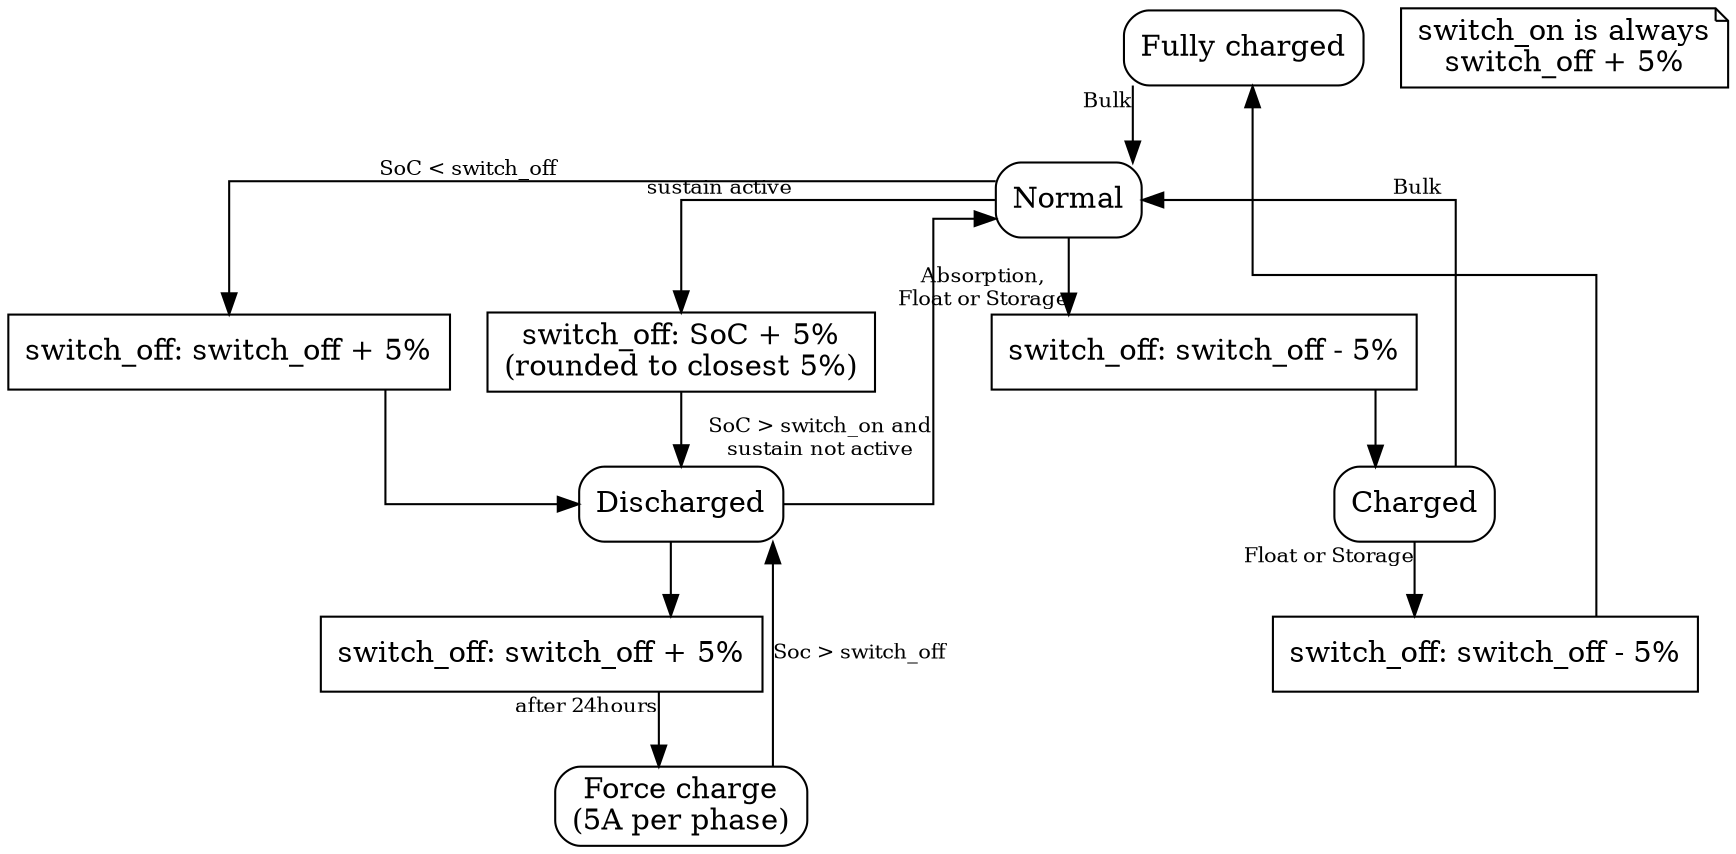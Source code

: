 digraph {
    graph [splines=ortho];
    edge [weight=1, fontsize=10];
    fully_charged[label="Fully charged", shape="box", style=rounded];
    charged[label="Charged", shape="box", style=rounded];
    normal[label="Normal", shape="box", style=rounded];
    discharged[label="Discharged", shape="box", style=rounded];
    forcecharge[label="Force charge\n(5A per phase)", shape="box", style=rounded];

    switchon[label="switch_on is always\nswitch_off + 5%", shape="note"];

    incrswitchoff[label="switch_off: switch_off + 5%", shape="box"];
    incrforcecharge[label="switch_off: switch_off + 5%", shape="box"];
    incrsustain[label="switch_off: SoC + 5%\n(rounded to closest 5%)", shape="box"];
    decrswitchoff1[label="switch_off: switch_off - 5%", shape="box"];
    decrswitchoff2[label="switch_off: switch_off - 5%", shape="box"];

    normal->decrswitchoff1 [xlabel="Absorption,\nFloat or Storage"]
    decrswitchoff1->charged
    charged->decrswitchoff2 [xlabel="Float or Storage"]
    charged->normal [xlabel="Bulk"]
    decrswitchoff2->fully_charged
    fully_charged->normal [xlabel="Bulk"]
    normal->incrswitchoff [xlabel="SoC < switch_off"]
    normal->incrsustain [xlabel="sustain active"]
    incrswitchoff->discharged
    incrsustain->discharged
    discharged->normal [xlabel="SoC > switch_on and\nsustain not active"]
    discharged->incrforcecharge
    incrforcecharge->forcecharge[xlabel="after 24hours"]
    forcecharge->discharged [xlabel="Soc > switch_off"]
}

